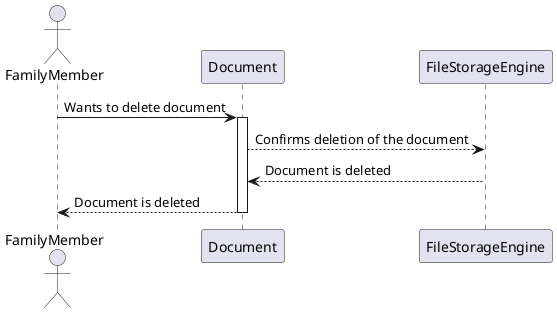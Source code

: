 @startuml sequence.puml

actor FamilyMember
participant "Document" as A
participant "FileStorageEngine" as B


FamilyMember -> A: Wants to delete document
activate A

A--> B: Confirms deletion of the document

B--> A: Document is deleted

A --> FamilyMember: Document is deleted
deactivate A

@enduml